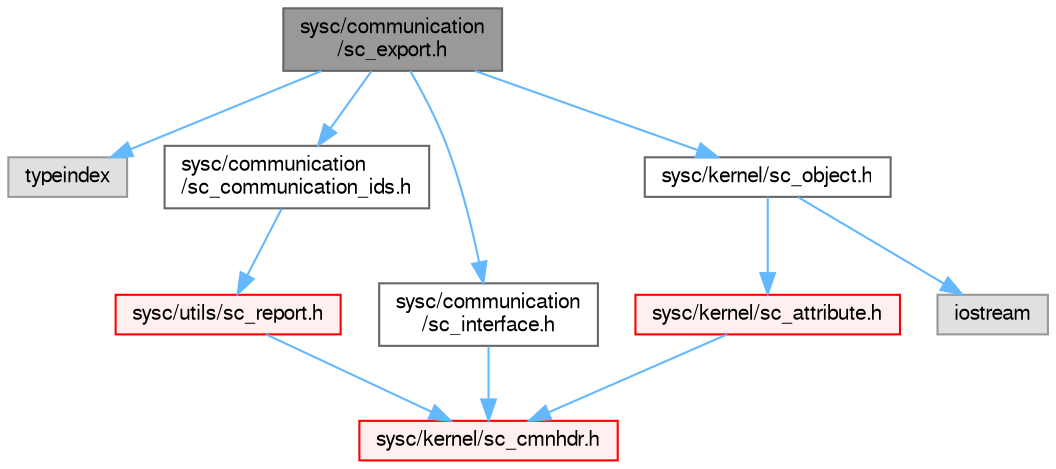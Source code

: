 digraph "sysc/communication/sc_export.h"
{
 // LATEX_PDF_SIZE
  bgcolor="transparent";
  edge [fontname=FreeSans,fontsize=10,labelfontname=FreeSans,labelfontsize=10];
  node [fontname=FreeSans,fontsize=10,shape=box,height=0.2,width=0.4];
  Node1 [id="Node000001",label="sysc/communication\l/sc_export.h",height=0.2,width=0.4,color="gray40", fillcolor="grey60", style="filled", fontcolor="black",tooltip=" "];
  Node1 -> Node2 [id="edge1_Node000001_Node000002",color="steelblue1",style="solid",tooltip=" "];
  Node2 [id="Node000002",label="typeindex",height=0.2,width=0.4,color="grey60", fillcolor="#E0E0E0", style="filled",tooltip=" "];
  Node1 -> Node3 [id="edge2_Node000001_Node000003",color="steelblue1",style="solid",tooltip=" "];
  Node3 [id="Node000003",label="sysc/communication\l/sc_communication_ids.h",height=0.2,width=0.4,color="grey40", fillcolor="white", style="filled",URL="$a00323.html",tooltip=" "];
  Node3 -> Node4 [id="edge3_Node000003_Node000004",color="steelblue1",style="solid",tooltip=" "];
  Node4 [id="Node000004",label="sysc/utils/sc_report.h",height=0.2,width=0.4,color="red", fillcolor="#FFF0F0", style="filled",URL="$a00212.html",tooltip=" "];
  Node4 -> Node7 [id="edge4_Node000004_Node000007",color="steelblue1",style="solid",tooltip=" "];
  Node7 [id="Node000007",label="sysc/kernel/sc_cmnhdr.h",height=0.2,width=0.4,color="red", fillcolor="#FFF0F0", style="filled",URL="$a00428.html",tooltip=" "];
  Node1 -> Node13 [id="edge5_Node000001_Node000013",color="steelblue1",style="solid",tooltip=" "];
  Node13 [id="Node000013",label="sysc/communication\l/sc_interface.h",height=0.2,width=0.4,color="grey40", fillcolor="white", style="filled",URL="$a00302.html",tooltip=" "];
  Node13 -> Node7 [id="edge6_Node000013_Node000007",color="steelblue1",style="solid",tooltip=" "];
  Node1 -> Node14 [id="edge7_Node000001_Node000014",color="steelblue1",style="solid",tooltip=" "];
  Node14 [id="Node000014",label="sysc/kernel/sc_object.h",height=0.2,width=0.4,color="grey40", fillcolor="white", style="filled",URL="$a00380.html",tooltip=" "];
  Node14 -> Node15 [id="edge8_Node000014_Node000015",color="steelblue1",style="solid",tooltip=" "];
  Node15 [id="Node000015",label="sysc/kernel/sc_attribute.h",height=0.2,width=0.4,color="red", fillcolor="#FFF0F0", style="filled",URL="$a00449.html",tooltip=" "];
  Node15 -> Node7 [id="edge9_Node000015_Node000007",color="steelblue1",style="solid",tooltip=" "];
  Node14 -> Node16 [id="edge10_Node000014_Node000016",color="steelblue1",style="solid",tooltip=" "];
  Node16 [id="Node000016",label="iostream",height=0.2,width=0.4,color="grey60", fillcolor="#E0E0E0", style="filled",tooltip=" "];
}
